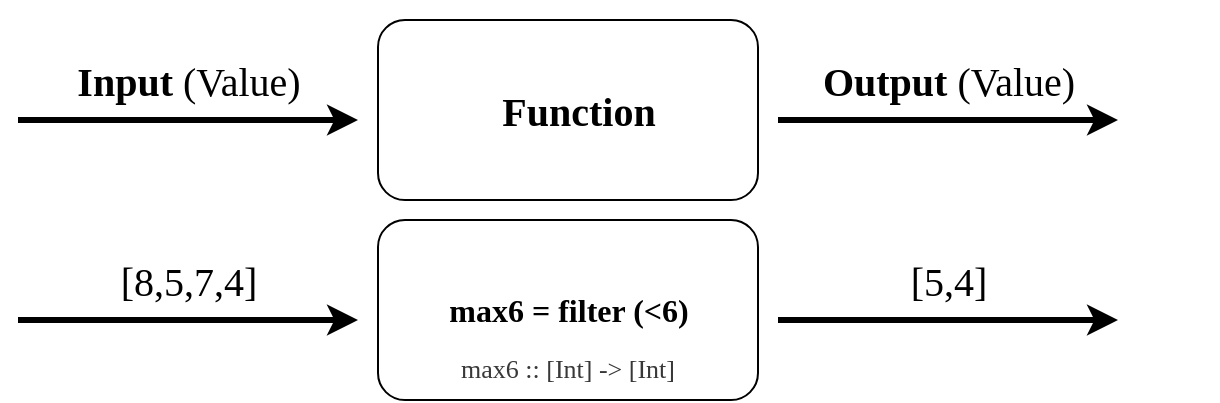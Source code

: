 <mxfile version="20.8.4" type="device" pages="15"><diagram id="cH-mEs_55Ft6Kdfrr8o2" name="Page-1"><mxGraphModel dx="1018" dy="793" grid="1" gridSize="10" guides="1" tooltips="1" connect="1" arrows="1" fold="1" page="1" pageScale="1" pageWidth="850" pageHeight="1100" math="0" shadow="0"><root><mxCell id="0"/><mxCell id="1" parent="0"/><mxCell id="5FbrPQyxVcMQvX78j9hm-1" value="" style="rounded=1;whiteSpace=wrap;html=1;fontSize=24;spacing=2;" parent="1" vertex="1"><mxGeometry x="330" y="310" width="190" height="90" as="geometry"/></mxCell><mxCell id="5FbrPQyxVcMQvX78j9hm-2" value="&lt;div style=&quot;font-size: 20px;&quot;&gt;&lt;font style=&quot;font-size: 20px;&quot; data-font-src=&quot;https://fonts.googleapis.com/css?family=Montserrat&quot;&gt;&lt;b style=&quot;font-size: 20px;&quot;&gt;Input &lt;/b&gt;&lt;span style=&quot;font-size: 20px;&quot;&gt;(Value)&lt;/span&gt;&lt;/font&gt;&lt;/div&gt;" style="text;html=1;align=center;verticalAlign=middle;resizable=0;points=[];autosize=1;strokeColor=none;fillColor=none;fontSize=20;fontFamily=Roboto Mono;fontSource=https%3A%2F%2Ffonts.googleapis.com%2Fcss%3Ffamily%3DRoboto%2BMono;" parent="1" vertex="1"><mxGeometry x="145" y="320" width="180" height="40" as="geometry"/></mxCell><mxCell id="5FbrPQyxVcMQvX78j9hm-3" value="" style="endArrow=classic;html=1;rounded=0;fontFamily=Verdana;fontSize=18;strokeWidth=3;" parent="1" edge="1"><mxGeometry width="50" height="50" relative="1" as="geometry"><mxPoint x="150" y="360" as="sourcePoint"/><mxPoint x="320" y="360" as="targetPoint"/></mxGeometry></mxCell><mxCell id="5FbrPQyxVcMQvX78j9hm-4" value="&lt;blockquote&gt;&lt;div style=&quot;font-size: 20px;&quot;&gt;&lt;font style=&quot;font-size: 20px;&quot; data-font-src=&quot;https://fonts.googleapis.com/css?family=Montserrat&quot;&gt;&lt;b style=&quot;font-size: 20px;&quot;&gt;Output &lt;/b&gt;&lt;span style=&quot;font-size: 20px;&quot;&gt;(Value)&lt;/span&gt;&lt;/font&gt;&lt;/div&gt;&lt;/blockquote&gt;" style="text;html=1;align=center;verticalAlign=middle;resizable=0;points=[];autosize=1;strokeColor=none;fillColor=none;fontSize=20;fontFamily=Roboto Mono;fontSource=https%3A%2F%2Ffonts.googleapis.com%2Fcss%3Ffamily%3DRoboto%2BMono;" parent="1" vertex="1"><mxGeometry x="480" y="300" width="270" height="80" as="geometry"/></mxCell><mxCell id="5FbrPQyxVcMQvX78j9hm-5" value="" style="endArrow=classic;html=1;rounded=0;fontFamily=Verdana;fontSize=18;strokeWidth=3;" parent="1" edge="1"><mxGeometry width="50" height="50" relative="1" as="geometry"><mxPoint x="530" y="360" as="sourcePoint"/><mxPoint x="700" y="360" as="targetPoint"/></mxGeometry></mxCell><mxCell id="5FbrPQyxVcMQvX78j9hm-6" value="Function" style="text;html=1;align=center;verticalAlign=middle;resizable=0;points=[];autosize=1;strokeColor=none;fillColor=none;fontSize=20;fontFamily=Roboto Mono;fontStyle=1" parent="1" vertex="1"><mxGeometry x="370" y="335" width="120" height="40" as="geometry"/></mxCell><mxCell id="imyDv_9XxLPb3dyTcuZk-1" value="" style="rounded=1;whiteSpace=wrap;html=1;fontSize=24;spacing=2;" vertex="1" parent="1"><mxGeometry x="330" y="410" width="190" height="90" as="geometry"/></mxCell><mxCell id="imyDv_9XxLPb3dyTcuZk-2" value="[8,5,7,4]" style="text;html=1;align=center;verticalAlign=middle;resizable=0;points=[];autosize=1;strokeColor=none;fillColor=none;fontSize=20;fontFamily=Roboto Mono;fontSource=https%3A%2F%2Ffonts.googleapis.com%2Fcss%3Ffamily%3DRoboto%2BMono;" vertex="1" parent="1"><mxGeometry x="170" y="420" width="130" height="40" as="geometry"/></mxCell><mxCell id="imyDv_9XxLPb3dyTcuZk-3" value="" style="endArrow=classic;html=1;rounded=0;fontFamily=Verdana;fontSize=18;strokeWidth=3;" edge="1" parent="1"><mxGeometry width="50" height="50" relative="1" as="geometry"><mxPoint x="150" y="460" as="sourcePoint"/><mxPoint x="320" y="460" as="targetPoint"/></mxGeometry></mxCell><mxCell id="imyDv_9XxLPb3dyTcuZk-4" value="[5,4]" style="text;html=1;align=center;verticalAlign=middle;resizable=0;points=[];autosize=1;strokeColor=none;fillColor=none;fontSize=20;fontFamily=Roboto Mono;fontSource=https%3A%2F%2Ffonts.googleapis.com%2Fcss%3Ffamily%3DRoboto%2BMono;" vertex="1" parent="1"><mxGeometry x="575" y="420" width="80" height="40" as="geometry"/></mxCell><mxCell id="imyDv_9XxLPb3dyTcuZk-5" value="" style="endArrow=classic;html=1;rounded=0;fontFamily=Verdana;fontSize=18;strokeWidth=3;" edge="1" parent="1"><mxGeometry width="50" height="50" relative="1" as="geometry"><mxPoint x="530" y="460" as="sourcePoint"/><mxPoint x="700" y="460" as="targetPoint"/></mxGeometry></mxCell><mxCell id="imyDv_9XxLPb3dyTcuZk-6" value="max6 = filter (&amp;lt;6)" style="text;html=1;align=center;verticalAlign=middle;resizable=0;points=[];autosize=1;strokeColor=none;fillColor=none;fontSize=16;fontFamily=Roboto Mono;fontStyle=1" vertex="1" parent="1"><mxGeometry x="325" y="440" width="200" height="30" as="geometry"/></mxCell><mxCell id="imyDv_9XxLPb3dyTcuZk-7" value="&lt;div align=&quot;center&quot;&gt;max6 :: [Int] -&amp;gt; [Int]&lt;/div&gt;" style="text;whiteSpace=wrap;html=1;fontSize=13;fontFamily=Roboto Mono;fontColor=#383838;align=center;" vertex="1" parent="1"><mxGeometry x="330" y="470" width="190" height="30" as="geometry"/></mxCell></root></mxGraphModel></diagram><diagram id="EwW5gkpVjW3-Q5yvTDg9" name="Page-2"><mxGraphModel dx="1018" dy="793" grid="1" gridSize="10" guides="1" tooltips="1" connect="1" arrows="1" fold="1" page="1" pageScale="1" pageWidth="850" pageHeight="1100" math="0" shadow="0"><root><mxCell id="0"/><mxCell id="1" parent="0"/><mxCell id="vvXGGQb8lAFCE_cCyoH--1" value="" style="rounded=1;whiteSpace=wrap;html=1;fontSize=24;spacing=2;" parent="1" vertex="1"><mxGeometry x="308" y="390" width="190" height="90" as="geometry"/></mxCell><mxCell id="vvXGGQb8lAFCE_cCyoH--2" value="4" style="text;html=1;align=center;verticalAlign=middle;resizable=0;points=[];autosize=1;strokeColor=none;fillColor=none;fontSize=20;fontFamily=Roboto Mono;fontSource=https%3A%2F%2Ffonts.googleapis.com%2Fcss%3Ffamily%3DRoboto%2BMono;" parent="1" vertex="1"><mxGeometry x="193" y="400" width="40" height="40" as="geometry"/></mxCell><mxCell id="vvXGGQb8lAFCE_cCyoH--3" value="" style="endArrow=classic;html=1;rounded=0;fontFamily=Verdana;fontSize=18;strokeWidth=3;" parent="1" edge="1"><mxGeometry width="50" height="50" relative="1" as="geometry"><mxPoint x="128" y="440" as="sourcePoint"/><mxPoint x="298" y="440" as="targetPoint"/></mxGeometry></mxCell><mxCell id="vvXGGQb8lAFCE_cCyoH--4" value="12" style="text;html=1;align=center;verticalAlign=middle;resizable=0;points=[];autosize=1;strokeColor=none;fillColor=none;fontSize=20;fontFamily=Roboto Mono;fontSource=https%3A%2F%2Ffonts.googleapis.com%2Fcss%3Ffamily%3DRoboto%2BMono;" parent="1" vertex="1"><mxGeometry x="568" y="400" width="50" height="40" as="geometry"/></mxCell><mxCell id="vvXGGQb8lAFCE_cCyoH--5" value="" style="endArrow=classic;html=1;rounded=0;fontFamily=Verdana;fontSize=18;strokeWidth=3;" parent="1" edge="1"><mxGeometry width="50" height="50" relative="1" as="geometry"><mxPoint x="508" y="440" as="sourcePoint"/><mxPoint x="678" y="440" as="targetPoint"/></mxGeometry></mxCell><mxCell id="vvXGGQb8lAFCE_cCyoH--6" value="lame x = x*3" style="text;html=1;align=center;verticalAlign=middle;resizable=0;points=[];autosize=1;strokeColor=none;fillColor=none;fontSize=20;fontFamily=Roboto Mono;fontStyle=1" parent="1" vertex="1"><mxGeometry x="323" y="415" width="170" height="40" as="geometry"/></mxCell><mxCell id="vm29NVuaddhtmnVcAwuR-1" value="lame :: Num a =&amp;gt; a -&amp;gt; a" style="text;html=1;align=center;verticalAlign=middle;resizable=0;points=[];autosize=1;strokeColor=none;fillColor=none;fontSize=13;fontFamily=Roboto Mono;fontColor=#383838;" parent="1" vertex="1"><mxGeometry x="303" y="450" width="200" height="30" as="geometry"/></mxCell></root></mxGraphModel></diagram><diagram id="oC4TdQKKBdv3oc_0awDO" name="Page-3"><mxGraphModel dx="1018" dy="793" grid="1" gridSize="10" guides="1" tooltips="1" connect="1" arrows="1" fold="1" page="1" pageScale="1" pageWidth="850" pageHeight="1100" math="0" shadow="0"><root><mxCell id="0"/><mxCell id="1" parent="0"/><mxCell id="DF1taVFW04DRMt5dUdCH-1" value="" style="rounded=1;whiteSpace=wrap;html=1;fontSize=24;spacing=2;" parent="1" vertex="1"><mxGeometry x="300" y="410" width="190" height="90" as="geometry"/></mxCell><mxCell id="DF1taVFW04DRMt5dUdCH-2" value="[8,5,7,4]" style="text;html=1;align=center;verticalAlign=middle;resizable=0;points=[];autosize=1;strokeColor=none;fillColor=none;fontSize=20;fontFamily=Roboto Mono;fontSource=https%3A%2F%2Ffonts.googleapis.com%2Fcss%3Ffamily%3DRoboto%2BMono;" parent="1" vertex="1"><mxGeometry x="140" y="420" width="130" height="40" as="geometry"/></mxCell><mxCell id="DF1taVFW04DRMt5dUdCH-3" value="" style="endArrow=classic;html=1;rounded=0;fontFamily=Verdana;fontSize=18;strokeWidth=3;" parent="1" edge="1"><mxGeometry width="50" height="50" relative="1" as="geometry"><mxPoint x="120" y="460" as="sourcePoint"/><mxPoint x="290" y="460" as="targetPoint"/></mxGeometry></mxCell><mxCell id="DF1taVFW04DRMt5dUdCH-4" value="[5,4]" style="text;html=1;align=center;verticalAlign=middle;resizable=0;points=[];autosize=1;strokeColor=none;fillColor=none;fontSize=20;fontFamily=Roboto Mono;fontSource=https%3A%2F%2Ffonts.googleapis.com%2Fcss%3Ffamily%3DRoboto%2BMono;" parent="1" vertex="1"><mxGeometry x="545" y="420" width="80" height="40" as="geometry"/></mxCell><mxCell id="DF1taVFW04DRMt5dUdCH-5" value="" style="endArrow=classic;html=1;rounded=0;fontFamily=Verdana;fontSize=18;strokeWidth=3;" parent="1" edge="1"><mxGeometry width="50" height="50" relative="1" as="geometry"><mxPoint x="500" y="460" as="sourcePoint"/><mxPoint x="670" y="460" as="targetPoint"/></mxGeometry></mxCell><mxCell id="DF1taVFW04DRMt5dUdCH-6" value="max6 = filter (&amp;lt;6)" style="text;html=1;align=center;verticalAlign=middle;resizable=0;points=[];autosize=1;strokeColor=none;fillColor=none;fontSize=16;fontFamily=Roboto Mono;fontStyle=1" parent="1" vertex="1"><mxGeometry x="295" y="440" width="200" height="30" as="geometry"/></mxCell><mxCell id="pLU5lsc_WgY9S2lHc9QG-1" value="&lt;div align=&quot;center&quot;&gt;max6 :: [Int] -&amp;gt; [Int]&lt;/div&gt;" style="text;whiteSpace=wrap;html=1;fontSize=13;fontFamily=Roboto Mono;fontColor=#383838;align=center;" parent="1" vertex="1"><mxGeometry x="300" y="470" width="190" height="30" as="geometry"/></mxCell></root></mxGraphModel></diagram><diagram id="iID2RivYPplVZNzi5EFF" name="Page-4"><mxGraphModel dx="1018" dy="793" grid="1" gridSize="10" guides="1" tooltips="1" connect="1" arrows="1" fold="1" page="1" pageScale="1" pageWidth="850" pageHeight="1100" math="0" shadow="0"><root><mxCell id="0"/><mxCell id="1" parent="0"/><mxCell id="uLgjNXQby-ZUdl7WxgMa-1" value="" style="rounded=1;whiteSpace=wrap;html=1;fontSize=24;spacing=2;" parent="1" vertex="1"><mxGeometry x="310" y="440" width="190" height="90" as="geometry"/></mxCell><mxCell id="uLgjNXQby-ZUdl7WxgMa-2" value="(&amp;lt;6)" style="text;html=1;align=center;verticalAlign=middle;resizable=0;points=[];autosize=1;strokeColor=none;fillColor=none;fontSize=20;fontFamily=Roboto Mono;fontSource=https%3A%2F%2Ffonts.googleapis.com%2Fcss%3Ffamily%3DRoboto%2BMono;" parent="1" vertex="1"><mxGeometry x="180" y="450" width="70" height="40" as="geometry"/></mxCell><mxCell id="uLgjNXQby-ZUdl7WxgMa-3" value="" style="endArrow=classic;html=1;rounded=0;fontFamily=Verdana;fontSize=18;strokeWidth=3;" parent="1" edge="1"><mxGeometry width="50" height="50" relative="1" as="geometry"><mxPoint x="130" y="490" as="sourcePoint"/><mxPoint x="300" y="490" as="targetPoint"/></mxGeometry></mxCell><mxCell id="uLgjNXQby-ZUdl7WxgMa-4" value="filter (&amp;lt;6)" style="text;html=1;align=center;verticalAlign=middle;resizable=0;points=[];autosize=1;strokeColor=none;fillColor=none;fontSize=20;fontFamily=Roboto Mono;fontSource=https%3A%2F%2Ffonts.googleapis.com%2Fcss%3Ffamily%3DRoboto%2BMono;" parent="1" vertex="1"><mxGeometry x="520" y="450" width="160" height="40" as="geometry"/></mxCell><mxCell id="uLgjNXQby-ZUdl7WxgMa-5" value="" style="endArrow=classic;html=1;rounded=0;fontFamily=Verdana;fontSize=18;strokeWidth=3;" parent="1" edge="1"><mxGeometry width="50" height="50" relative="1" as="geometry"><mxPoint x="520" y="490" as="sourcePoint"/><mxPoint x="690" y="490" as="targetPoint"/></mxGeometry></mxCell><mxCell id="uLgjNXQby-ZUdl7WxgMa-6" value="filter " style="text;html=1;align=center;verticalAlign=middle;resizable=0;points=[];autosize=1;strokeColor=none;fillColor=none;fontSize=17;fontFamily=Roboto Mono;fontStyle=1" parent="1" vertex="1"><mxGeometry x="365" y="470" width="80" height="30" as="geometry"/></mxCell><mxCell id="CHcDFdvrQPWV_ZOuUG2g-1" value="" style="rounded=1;whiteSpace=wrap;html=1;fontSize=24;spacing=2;" parent="1" vertex="1"><mxGeometry x="315" y="580" width="190" height="90" as="geometry"/></mxCell><mxCell id="CHcDFdvrQPWV_ZOuUG2g-2" value="[5,4]" style="text;html=1;align=center;verticalAlign=middle;resizable=0;points=[];autosize=1;strokeColor=none;fillColor=none;fontSize=20;fontFamily=Roboto Mono;fontSource=https%3A%2F%2Ffonts.googleapis.com%2Fcss%3Ffamily%3DRoboto%2BMono;" parent="1" vertex="1"><mxGeometry x="565" y="588.82" width="80" height="40" as="geometry"/></mxCell><mxCell id="CHcDFdvrQPWV_ZOuUG2g-3" value="" style="endArrow=classic;html=1;rounded=0;fontFamily=Verdana;fontSize=18;strokeWidth=3;" parent="1" edge="1"><mxGeometry width="50" height="50" relative="1" as="geometry"><mxPoint x="520" y="628.82" as="sourcePoint"/><mxPoint x="690" y="628.82" as="targetPoint"/></mxGeometry></mxCell><mxCell id="CHcDFdvrQPWV_ZOuUG2g-4" value="filter (&amp;lt;6)" style="text;html=1;align=center;verticalAlign=middle;resizable=0;points=[];autosize=1;strokeColor=none;fillColor=none;fontSize=17;fontFamily=Roboto Mono;fontStyle=1" parent="1" vertex="1"><mxGeometry x="340" y="610" width="140" height="30" as="geometry"/></mxCell><mxCell id="CHcDFdvrQPWV_ZOuUG2g-5" value="[8,5,7,4]" style="text;html=1;align=center;verticalAlign=middle;resizable=0;points=[];autosize=1;strokeColor=none;fillColor=none;fontSize=20;fontFamily=Roboto Mono;fontSource=https%3A%2F%2Ffonts.googleapis.com%2Fcss%3Ffamily%3DRoboto%2BMono;" parent="1" vertex="1"><mxGeometry x="150" y="588.82" width="130" height="40" as="geometry"/></mxCell><mxCell id="CHcDFdvrQPWV_ZOuUG2g-6" value="" style="endArrow=classic;html=1;rounded=0;fontFamily=Verdana;fontSize=18;strokeWidth=3;" parent="1" edge="1"><mxGeometry width="50" height="50" relative="1" as="geometry"><mxPoint x="130.0" y="628.82" as="sourcePoint"/><mxPoint x="300.0" y="628.82" as="targetPoint"/></mxGeometry></mxCell></root></mxGraphModel></diagram><diagram id="ndLxtJ_IL5MKBHB8_mWa" name="Page-5"><mxGraphModel dx="1018" dy="793" grid="1" gridSize="10" guides="1" tooltips="1" connect="1" arrows="1" fold="1" page="1" pageScale="1" pageWidth="850" pageHeight="1100" math="0" shadow="0"><root><mxCell id="0"/><mxCell id="1" parent="0"/><mxCell id="ykF11K9tEuSDSJhm7bHd-1" value="" style="rounded=1;whiteSpace=wrap;html=1;fontSize=24;spacing=2;" parent="1" vertex="1"><mxGeometry x="275" y="540" width="190" height="90" as="geometry"/></mxCell><mxCell id="ykF11K9tEuSDSJhm7bHd-2" value="String" style="text;html=1;align=center;verticalAlign=middle;resizable=0;points=[];autosize=1;strokeColor=none;fillColor=none;fontSize=20;fontFamily=Roboto Mono;fontSource=https%3A%2F%2Ffonts.googleapis.com%2Fcss%3Ffamily%3DRoboto%2BMono;" parent="1" vertex="1"><mxGeometry x="510" y="550" width="100" height="40" as="geometry"/></mxCell><mxCell id="ykF11K9tEuSDSJhm7bHd-3" value="" style="endArrow=classic;html=1;rounded=0;fontFamily=Verdana;fontSize=18;strokeWidth=3;" parent="1" edge="1"><mxGeometry width="50" height="50" relative="1" as="geometry"><mxPoint x="475" y="590" as="sourcePoint"/><mxPoint x="645" y="590" as="targetPoint"/></mxGeometry></mxCell><mxCell id="ykF11K9tEuSDSJhm7bHd-4" value="getLine" style="text;html=1;align=center;verticalAlign=middle;resizable=0;points=[];autosize=1;strokeColor=none;fillColor=none;fontSize=17;fontFamily=Roboto Mono;fontStyle=1" parent="1" vertex="1"><mxGeometry x="325" y="570" width="90" height="30" as="geometry"/></mxCell><mxCell id="ykF11K9tEuSDSJhm7bHd-6" value="getLine :: &lt;i&gt;IO String&lt;/i&gt;" style="text;html=1;align=center;verticalAlign=middle;resizable=0;points=[];autosize=1;strokeColor=none;fillColor=none;fontSize=17;fontFamily=Roboto Mono;" parent="1" vertex="1"><mxGeometry x="225" y="305" width="230" height="30" as="geometry"/></mxCell><mxCell id="ykF11K9tEuSDSJhm7bHd-7" value="" style="endArrow=classic;html=1;rounded=0;fontFamily=Verdana;fontSize=18;strokeWidth=3;" parent="1" edge="1"><mxGeometry width="50" height="50" relative="1" as="geometry"><mxPoint x="350" y="530" as="sourcePoint"/><mxPoint x="350" y="460" as="targetPoint"/></mxGeometry></mxCell><mxCell id="ykF11K9tEuSDSJhm7bHd-8" value="" style="endArrow=classic;html=1;rounded=0;fontFamily=Verdana;fontSize=18;strokeWidth=3;" parent="1" edge="1"><mxGeometry width="50" height="50" relative="1" as="geometry"><mxPoint x="380" y="460" as="sourcePoint"/><mxPoint x="380" y="530" as="targetPoint"/></mxGeometry></mxCell><mxCell id="ykF11K9tEuSDSJhm7bHd-9" value="IO String" style="text;html=1;align=center;verticalAlign=middle;resizable=0;points=[];autosize=1;strokeColor=none;fillColor=none;fontSize=17;fontFamily=Roboto Mono;" parent="1" vertex="1"><mxGeometry x="310" y="420" width="120" height="30" as="geometry"/></mxCell></root></mxGraphModel></diagram><diagram id="YgiBXURiG3TV2wRDulsu" name="Page-8"><mxGraphModel dx="1018" dy="793" grid="1" gridSize="10" guides="1" tooltips="1" connect="1" arrows="1" fold="1" page="1" pageScale="1" pageWidth="850" pageHeight="1100" math="0" shadow="0"><root><mxCell id="0"/><mxCell id="1" parent="0"/><mxCell id="Cfx73H8p3Uq2lDCrjAHB-1" value="" style="rounded=1;whiteSpace=wrap;html=1;fontSize=24;spacing=2;" parent="1" vertex="1"><mxGeometry x="340" y="820" width="190" height="90" as="geometry"/></mxCell><mxCell id="Cfx73H8p3Uq2lDCrjAHB-2" value="String" style="text;html=1;align=center;verticalAlign=middle;resizable=0;points=[];autosize=1;strokeColor=none;fillColor=none;fontSize=20;fontFamily=Roboto Mono;fontSource=https%3A%2F%2Ffonts.googleapis.com%2Fcss%3Ffamily%3DRoboto%2BMono;" parent="1" vertex="1"><mxGeometry x="575" y="830" width="100" height="40" as="geometry"/></mxCell><mxCell id="Cfx73H8p3Uq2lDCrjAHB-3" value="" style="endArrow=classic;html=1;rounded=0;fontFamily=Verdana;fontSize=18;strokeWidth=3;" parent="1" edge="1"><mxGeometry width="50" height="50" relative="1" as="geometry"><mxPoint x="540" y="870" as="sourcePoint"/><mxPoint x="710" y="870" as="targetPoint"/></mxGeometry></mxCell><mxCell id="Cfx73H8p3Uq2lDCrjAHB-4" value="getLine :: IO String" style="text;html=1;align=center;verticalAlign=middle;resizable=0;points=[];autosize=1;strokeColor=none;fillColor=none;fontSize=14;fontFamily=Roboto Mono;fontStyle=1" parent="1" vertex="1"><mxGeometry x="340" y="850" width="190" height="30" as="geometry"/></mxCell><mxCell id="Cfx73H8p3Uq2lDCrjAHB-5" value="" style="endArrow=classic;html=1;rounded=0;fontFamily=Verdana;fontSize=18;strokeWidth=3;" parent="1" edge="1"><mxGeometry width="50" height="50" relative="1" as="geometry"><mxPoint x="415" y="810" as="sourcePoint"/><mxPoint x="415" y="740" as="targetPoint"/></mxGeometry></mxCell><mxCell id="Cfx73H8p3Uq2lDCrjAHB-6" value="" style="endArrow=classic;html=1;rounded=0;fontFamily=Verdana;fontSize=18;strokeWidth=3;" parent="1" edge="1"><mxGeometry width="50" height="50" relative="1" as="geometry"><mxPoint x="445" y="740" as="sourcePoint"/><mxPoint x="445" y="810" as="targetPoint"/></mxGeometry></mxCell><mxCell id="Cfx73H8p3Uq2lDCrjAHB-7" value="IO" style="text;html=1;align=center;verticalAlign=middle;resizable=0;points=[];autosize=1;strokeColor=none;fillColor=none;fontSize=17;fontFamily=Roboto Mono;" parent="1" vertex="1"><mxGeometry x="405" y="700" width="40" height="30" as="geometry"/></mxCell></root></mxGraphModel></diagram><diagram id="9OQX0Y2867KVvLXQtcsZ" name="Page-6"><mxGraphModel dx="1018" dy="793" grid="1" gridSize="10" guides="1" tooltips="1" connect="1" arrows="1" fold="1" page="1" pageScale="1" pageWidth="850" pageHeight="1100" math="0" shadow="0"><root><mxCell id="0"/><mxCell id="1" parent="0"/><mxCell id="NNMD8-DEf52yJ9ZvqHGq-1" value="&lt;font data-font-src=&quot;https://fonts.googleapis.com/css?family=Roboto+Mono&quot; face=&quot;Roboto Mono&quot;&gt;putStrLn&lt;/font&gt;" style="rounded=1;whiteSpace=wrap;html=1;fontSize=24;spacing=2;" parent="1" vertex="1"><mxGeometry x="320" y="480" width="190" height="90" as="geometry"/></mxCell><mxCell id="NNMD8-DEf52yJ9ZvqHGq-2" value="&lt;div&gt;Result:&lt;/div&gt;&lt;div&gt;&lt;b&gt;()&lt;/b&gt;&lt;br&gt;&lt;/div&gt;" style="text;html=1;align=center;verticalAlign=middle;resizable=0;points=[];autosize=1;strokeColor=none;fillColor=none;fontSize=20;fontFamily=Roboto Mono;fontSource=https%3A%2F%2Ffonts.googleapis.com%2Fcss%3Ffamily%3DRoboto%2BMono;" parent="1" vertex="1"><mxGeometry x="550" y="465" width="110" height="60" as="geometry"/></mxCell><mxCell id="NNMD8-DEf52yJ9ZvqHGq-3" value="" style="endArrow=classic;html=1;rounded=0;fontFamily=Verdana;fontSize=18;strokeWidth=3;" parent="1" edge="1"><mxGeometry width="50" height="50" relative="1" as="geometry"><mxPoint x="520" y="530" as="sourcePoint"/><mxPoint x="690" y="530" as="targetPoint"/></mxGeometry></mxCell><mxCell id="NNMD8-DEf52yJ9ZvqHGq-5" value="&lt;div align=&quot;center&quot;&gt;&lt;font data-font-src=&quot;https://fonts.googleapis.com/css?family=Roboto+Mono&quot; face=&quot;Roboto Mono&quot;&gt;putStrLn :: String -&amp;gt; &lt;span style=&quot;font-size: 10px;&quot;&gt;IO ()&lt;/span&gt;&lt;/font&gt;&lt;/div&gt;" style="text;html=1;align=center;verticalAlign=middle;resizable=0;points=[];autosize=1;strokeColor=none;fillColor=none;fontSize=10;fontFamily=Roboto Mono;fontColor=#383838;" parent="1" vertex="1"><mxGeometry x="325" y="540" width="190" height="30" as="geometry"/></mxCell><mxCell id="NNMD8-DEf52yJ9ZvqHGq-6" value="" style="endArrow=classic;html=1;rounded=0;fontFamily=Verdana;fontSize=18;strokeWidth=3;" parent="1" edge="1"><mxGeometry width="50" height="50" relative="1" as="geometry"><mxPoint x="395" y="470" as="sourcePoint"/><mxPoint x="395" y="400" as="targetPoint"/></mxGeometry></mxCell><mxCell id="NNMD8-DEf52yJ9ZvqHGq-7" value="" style="endArrow=classic;html=1;rounded=0;fontFamily=Verdana;fontSize=18;strokeWidth=3;" parent="1" edge="1"><mxGeometry width="50" height="50" relative="1" as="geometry"><mxPoint x="425" y="400" as="sourcePoint"/><mxPoint x="425" y="470" as="targetPoint"/></mxGeometry></mxCell><mxCell id="NNMD8-DEf52yJ9ZvqHGq-8" value="&lt;div&gt;IO action:&lt;/div&gt;&lt;div&gt;&lt;b&gt;Print String in standard output&lt;/b&gt;&lt;br&gt;&lt;/div&gt;" style="text;html=1;align=center;verticalAlign=middle;resizable=0;points=[];autosize=1;strokeColor=none;fillColor=none;fontSize=17;fontFamily=Roboto Mono;" parent="1" vertex="1"><mxGeometry x="245" y="340" width="340" height="50" as="geometry"/></mxCell><mxCell id="NNMD8-DEf52yJ9ZvqHGq-9" value="&lt;div&gt;Argument:&lt;/div&gt;&lt;div&gt;&lt;b&gt;String&lt;/b&gt;&lt;/div&gt;" style="text;html=1;align=center;verticalAlign=middle;resizable=0;points=[];autosize=1;strokeColor=none;fillColor=none;fontSize=20;fontFamily=Roboto Mono;fontSource=https%3A%2F%2Ffonts.googleapis.com%2Fcss%3Ffamily%3DRoboto%2BMono;" parent="1" vertex="1"><mxGeometry x="160" y="465" width="130" height="60" as="geometry"/></mxCell><mxCell id="NNMD8-DEf52yJ9ZvqHGq-10" value="" style="endArrow=classic;html=1;rounded=0;fontFamily=Verdana;fontSize=18;strokeWidth=3;" parent="1" edge="1"><mxGeometry width="50" height="50" relative="1" as="geometry"><mxPoint x="140" y="530" as="sourcePoint"/><mxPoint x="310" y="530" as="targetPoint"/></mxGeometry></mxCell><mxCell id="bzjdkJ8rGS6vDWRvXrV5-1" value="&lt;font data-font-src=&quot;https://fonts.googleapis.com/css?family=Roboto+Mono&quot; face=&quot;Roboto Mono&quot;&gt;putStrLn&lt;/font&gt;" style="rounded=1;whiteSpace=wrap;html=1;fontSize=24;spacing=2;" parent="1" vertex="1"><mxGeometry x="320" y="660" width="190" height="90" as="geometry"/></mxCell><mxCell id="bzjdkJ8rGS6vDWRvXrV5-2" value="&lt;div&gt;Result:&lt;/div&gt;&lt;div&gt;&lt;b&gt;IO ()&lt;/b&gt;&lt;br&gt;&lt;/div&gt;" style="text;html=1;align=center;verticalAlign=middle;resizable=0;points=[];autosize=1;strokeColor=none;fillColor=none;fontSize=20;fontFamily=Roboto Mono;fontSource=https%3A%2F%2Ffonts.googleapis.com%2Fcss%3Ffamily%3DRoboto%2BMono;" parent="1" vertex="1"><mxGeometry x="550" y="645" width="110" height="60" as="geometry"/></mxCell><mxCell id="bzjdkJ8rGS6vDWRvXrV5-3" value="" style="endArrow=classic;html=1;rounded=0;fontFamily=Verdana;fontSize=18;strokeWidth=3;" parent="1" edge="1"><mxGeometry width="50" height="50" relative="1" as="geometry"><mxPoint x="520" y="710" as="sourcePoint"/><mxPoint x="690" y="710" as="targetPoint"/></mxGeometry></mxCell><mxCell id="bzjdkJ8rGS6vDWRvXrV5-4" value="&lt;div style=&quot;font-size: 11px;&quot; align=&quot;center&quot;&gt;&lt;font data-font-src=&quot;https://fonts.googleapis.com/css?family=Roboto+Mono&quot; style=&quot;font-size: 11px;&quot; face=&quot;Roboto Mono&quot;&gt;putStrLn :: String -&amp;gt; &lt;span style=&quot;font-size: 11px;&quot;&gt;IO ()&lt;/span&gt;&lt;/font&gt;&lt;/div&gt;" style="text;html=1;align=center;verticalAlign=middle;resizable=0;points=[];autosize=1;strokeColor=none;fillColor=none;fontSize=11;fontFamily=Roboto Mono;fontColor=#383838;labelBackgroundColor=none;labelBorderColor=none;" parent="1" vertex="1"><mxGeometry x="315" y="720" width="200" height="30" as="geometry"/></mxCell><mxCell id="bzjdkJ8rGS6vDWRvXrV5-8" value="&lt;div&gt;Argument:&lt;/div&gt;&lt;div&gt;&lt;b&gt;String&lt;/b&gt;&lt;/div&gt;" style="text;html=1;align=center;verticalAlign=middle;resizable=0;points=[];autosize=1;strokeColor=none;fillColor=none;fontSize=20;fontFamily=Roboto Mono;fontSource=https%3A%2F%2Ffonts.googleapis.com%2Fcss%3Ffamily%3DRoboto%2BMono;" parent="1" vertex="1"><mxGeometry x="160" y="645" width="130" height="60" as="geometry"/></mxCell><mxCell id="bzjdkJ8rGS6vDWRvXrV5-9" value="" style="endArrow=classic;html=1;rounded=0;fontFamily=Verdana;fontSize=18;strokeWidth=3;" parent="1" edge="1"><mxGeometry width="50" height="50" relative="1" as="geometry"><mxPoint x="140" y="710" as="sourcePoint"/><mxPoint x="310" y="710" as="targetPoint"/></mxGeometry></mxCell><mxCell id="bzjdkJ8rGS6vDWRvXrV5-10" value="&lt;font style=&quot;font-size: 21px;&quot; data-font-src=&quot;https://fonts.googleapis.com/css?family=Roboto+Mono&quot; face=&quot;Roboto Mono&quot;&gt;&lt;font style=&quot;font-size: 21px;&quot;&gt;putStrLn &quot;Hi!&quot;&lt;/font&gt;&lt;br&gt;&lt;/font&gt;" style="rounded=1;whiteSpace=wrap;html=1;fontSize=24;spacing=2;" parent="1" vertex="1"><mxGeometry x="320" y="920" width="190" height="90" as="geometry"/></mxCell><mxCell id="bzjdkJ8rGS6vDWRvXrV5-11" value="&lt;div&gt;Result:&lt;/div&gt;&lt;div&gt;&lt;b&gt;()&lt;/b&gt;&lt;br&gt;&lt;/div&gt;" style="text;html=1;align=center;verticalAlign=middle;resizable=0;points=[];autosize=1;strokeColor=none;fillColor=none;fontSize=20;fontFamily=Roboto Mono;fontSource=https%3A%2F%2Ffonts.googleapis.com%2Fcss%3Ffamily%3DRoboto%2BMono;" parent="1" vertex="1"><mxGeometry x="550" y="905" width="110" height="60" as="geometry"/></mxCell><mxCell id="bzjdkJ8rGS6vDWRvXrV5-12" value="" style="endArrow=classic;html=1;rounded=0;fontFamily=Verdana;fontSize=18;strokeWidth=3;" parent="1" edge="1"><mxGeometry width="50" height="50" relative="1" as="geometry"><mxPoint x="520" y="970" as="sourcePoint"/><mxPoint x="690" y="970" as="targetPoint"/></mxGeometry></mxCell><mxCell id="bzjdkJ8rGS6vDWRvXrV5-13" value="&lt;div style=&quot;font-size: 12px;&quot; align=&quot;center&quot;&gt;&lt;font data-font-src=&quot;https://fonts.googleapis.com/css?family=Roboto+Mono&quot; style=&quot;font-size: 12px;&quot; face=&quot;Roboto Mono&quot;&gt;putStrLn &quot;Hi!&quot; :: &lt;span style=&quot;font-size: 12px;&quot;&gt;IO ()&lt;/span&gt;&lt;/font&gt;&lt;/div&gt;" style="text;html=1;align=center;verticalAlign=middle;resizable=0;points=[];autosize=1;strokeColor=none;fillColor=none;fontSize=12;fontFamily=Roboto Mono;fontColor=#383838;" parent="1" vertex="1"><mxGeometry x="325" y="980" width="190" height="30" as="geometry"/></mxCell><mxCell id="bzjdkJ8rGS6vDWRvXrV5-14" value="" style="endArrow=classic;html=1;rounded=0;fontFamily=Verdana;fontSize=18;strokeWidth=3;" parent="1" edge="1"><mxGeometry width="50" height="50" relative="1" as="geometry"><mxPoint x="395" y="910" as="sourcePoint"/><mxPoint x="395" y="840" as="targetPoint"/></mxGeometry></mxCell><mxCell id="bzjdkJ8rGS6vDWRvXrV5-15" value="" style="endArrow=classic;html=1;rounded=0;fontFamily=Verdana;fontSize=18;strokeWidth=3;" parent="1" edge="1"><mxGeometry width="50" height="50" relative="1" as="geometry"><mxPoint x="425" y="840" as="sourcePoint"/><mxPoint x="425" y="910" as="targetPoint"/></mxGeometry></mxCell><mxCell id="bzjdkJ8rGS6vDWRvXrV5-16" value="&lt;div&gt;IO action:&lt;/div&gt;&lt;div&gt;&lt;b&gt;Print &quot;Hi!&quot; in standard output&lt;/b&gt;&lt;br&gt;&lt;/div&gt;" style="text;html=1;align=center;verticalAlign=middle;resizable=0;points=[];autosize=1;strokeColor=none;fillColor=none;fontSize=17;fontFamily=Roboto Mono;" parent="1" vertex="1"><mxGeometry x="250" y="780" width="330" height="50" as="geometry"/></mxCell></root></mxGraphModel></diagram><diagram id="Eg9iSiz8uVJOVGDSoqh1" name="Page-15"><mxGraphModel dx="339" dy="264" grid="1" gridSize="10" guides="1" tooltips="1" connect="1" arrows="1" fold="1" page="1" pageScale="1" pageWidth="850" pageHeight="1100" math="0" shadow="0"><root><mxCell id="0"/><mxCell id="1" parent="0"/><mxCell id="DAYugMmj6mEpy7IzERky-1" value="&lt;div style=&quot;font-size: 16px;&quot; align=&quot;center&quot;&gt;&lt;font data-font-src=&quot;https://fonts.googleapis.com/css?family=Roboto+Mono&quot; style=&quot;font-size: 16px;&quot; face=&quot;Roboto Mono&quot;&gt;putStrLn :: String -&amp;gt; IO ()&lt;/font&gt;&lt;/div&gt;" style="rounded=1;whiteSpace=wrap;html=1;fontSize=24;spacing=2;" vertex="1" parent="1"><mxGeometry x="360" y="365" width="270" height="90" as="geometry"/></mxCell><mxCell id="DAYugMmj6mEpy7IzERky-2" value="&lt;div&gt;Result:&lt;/div&gt;&lt;div&gt;&lt;b&gt;IO ()&lt;/b&gt;&lt;br&gt;&lt;/div&gt;" style="text;html=1;align=center;verticalAlign=middle;resizable=0;points=[];autosize=1;strokeColor=none;fillColor=none;fontSize=20;fontFamily=Roboto Mono;fontSource=https%3A%2F%2Ffonts.googleapis.com%2Fcss%3Ffamily%3DRoboto%2BMono;" vertex="1" parent="1"><mxGeometry x="670" y="350" width="110" height="60" as="geometry"/></mxCell><mxCell id="DAYugMmj6mEpy7IzERky-3" value="" style="endArrow=classic;html=1;rounded=0;fontFamily=Verdana;fontSize=18;strokeWidth=3;" edge="1" parent="1"><mxGeometry width="50" height="50" relative="1" as="geometry"><mxPoint x="640" y="415" as="sourcePoint"/><mxPoint x="810" y="415" as="targetPoint"/></mxGeometry></mxCell><mxCell id="DAYugMmj6mEpy7IzERky-5" value="&lt;div&gt;Argument:&lt;/div&gt;&lt;div&gt;&lt;b&gt;String&lt;/b&gt;&lt;/div&gt;" style="text;html=1;align=center;verticalAlign=middle;resizable=0;points=[];autosize=1;strokeColor=none;fillColor=none;fontSize=20;fontFamily=Roboto Mono;fontSource=https%3A%2F%2Ffonts.googleapis.com%2Fcss%3Ffamily%3DRoboto%2BMono;" vertex="1" parent="1"><mxGeometry x="200" y="350" width="130" height="60" as="geometry"/></mxCell><mxCell id="DAYugMmj6mEpy7IzERky-6" value="" style="endArrow=classic;html=1;rounded=0;fontFamily=Verdana;fontSize=18;strokeWidth=3;" edge="1" parent="1"><mxGeometry width="50" height="50" relative="1" as="geometry"><mxPoint x="180" y="415" as="sourcePoint"/><mxPoint x="350" y="415" as="targetPoint"/></mxGeometry></mxCell></root></mxGraphModel></diagram><diagram id="3xUrTVkSloSoNqh6izIA" name="Page-11"><mxGraphModel dx="509" dy="397" grid="1" gridSize="10" guides="1" tooltips="1" connect="1" arrows="1" fold="1" page="1" pageScale="1" pageWidth="850" pageHeight="1100" math="0" shadow="0"><root><mxCell id="0"/><mxCell id="1" parent="0"/><mxCell id="qbrSJe6KCPI7F1G3_FeR-1" value="&lt;div style=&quot;font-size: 13px;&quot; align=&quot;center&quot;&gt;&lt;font data-font-src=&quot;https://fonts.googleapis.com/css?family=Roboto+Mono&quot; style=&quot;font-size: 13px;&quot; face=&quot;Roboto Mono&quot;&gt;putStrLn &quot;Hi!&quot; :: IO ()&lt;/font&gt;&lt;/div&gt;" style="rounded=1;whiteSpace=wrap;html=1;fontSize=24;spacing=2;" vertex="1" parent="1"><mxGeometry x="275" y="360" width="190" height="90" as="geometry"/></mxCell><mxCell id="qbrSJe6KCPI7F1G3_FeR-2" value="&lt;div&gt;Result:&lt;/div&gt;&lt;div&gt;&lt;b&gt;()&lt;/b&gt;&lt;br&gt;&lt;/div&gt;" style="text;html=1;align=center;verticalAlign=middle;resizable=0;points=[];autosize=1;strokeColor=none;fillColor=none;fontSize=20;fontFamily=Roboto Mono;fontSource=https%3A%2F%2Ffonts.googleapis.com%2Fcss%3Ffamily%3DRoboto%2BMono;" vertex="1" parent="1"><mxGeometry x="505" y="345" width="110" height="60" as="geometry"/></mxCell><mxCell id="qbrSJe6KCPI7F1G3_FeR-3" value="" style="endArrow=classic;html=1;rounded=0;fontFamily=Verdana;fontSize=18;strokeWidth=3;" edge="1" parent="1"><mxGeometry width="50" height="50" relative="1" as="geometry"><mxPoint x="475" y="410" as="sourcePoint"/><mxPoint x="645" y="410" as="targetPoint"/></mxGeometry></mxCell><mxCell id="qbrSJe6KCPI7F1G3_FeR-5" value="" style="endArrow=classic;html=1;rounded=0;fontFamily=Verdana;fontSize=18;strokeWidth=3;" edge="1" parent="1"><mxGeometry width="50" height="50" relative="1" as="geometry"><mxPoint x="350" y="350" as="sourcePoint"/><mxPoint x="350" y="280" as="targetPoint"/></mxGeometry></mxCell><mxCell id="qbrSJe6KCPI7F1G3_FeR-6" value="" style="endArrow=classic;html=1;rounded=0;fontFamily=Verdana;fontSize=18;strokeWidth=3;" edge="1" parent="1"><mxGeometry width="50" height="50" relative="1" as="geometry"><mxPoint x="380" y="280" as="sourcePoint"/><mxPoint x="380" y="350" as="targetPoint"/></mxGeometry></mxCell><mxCell id="qbrSJe6KCPI7F1G3_FeR-7" value="&lt;div&gt;IO action:&lt;/div&gt;&lt;div&gt;&lt;b&gt;Print &quot;Hi!&quot; in standard output&lt;/b&gt;&lt;br&gt;&lt;/div&gt;" style="text;html=1;align=center;verticalAlign=middle;resizable=0;points=[];autosize=1;strokeColor=none;fillColor=none;fontSize=17;fontFamily=Roboto Mono;" vertex="1" parent="1"><mxGeometry x="205" y="220" width="330" height="50" as="geometry"/></mxCell></root></mxGraphModel></diagram><diagram id="7w-REE13JURVt6dWsTXv" name="Page-7"><mxGraphModel dx="1018" dy="793" grid="1" gridSize="10" guides="1" tooltips="1" connect="1" arrows="1" fold="1" page="1" pageScale="1" pageWidth="850" pageHeight="1100" math="0" shadow="0"><root><mxCell id="0"/><mxCell id="1" parent="0"/><mxCell id="Rn6pDzXpXMgNnRm3vSRm-1" value="" style="rounded=1;whiteSpace=wrap;html=1;fontSize=24;spacing=2;" parent="1" vertex="1"><mxGeometry x="330" y="645" width="190" height="90" as="geometry"/></mxCell><mxCell id="Rn6pDzXpXMgNnRm3vSRm-2" value="&lt;div&gt;&lt;font style=&quot;font-size: 17px;&quot;&gt;Result (value):&lt;/font&gt;&lt;/div&gt;&lt;div&gt;&lt;b&gt;&lt;font style=&quot;font-size: 17px;&quot;&gt;Text typed&lt;/font&gt;&lt;/b&gt;&lt;/div&gt;" style="text;html=1;align=center;verticalAlign=middle;resizable=0;points=[];autosize=1;strokeColor=none;fillColor=none;fontSize=17;fontFamily=Roboto Mono;fontSource=https%3A%2F%2Ffonts.googleapis.com%2Fcss%3Ffamily%3DRoboto%2BMono;" parent="1" vertex="1"><mxGeometry x="530" y="645" width="180" height="50" as="geometry"/></mxCell><mxCell id="Rn6pDzXpXMgNnRm3vSRm-3" value="" style="endArrow=classic;html=1;rounded=0;fontFamily=Verdana;fontSize=18;strokeWidth=3;" parent="1" edge="1"><mxGeometry width="50" height="50" relative="1" as="geometry"><mxPoint x="530" y="695" as="sourcePoint"/><mxPoint x="700" y="695" as="targetPoint"/></mxGeometry></mxCell><mxCell id="Rn6pDzXpXMgNnRm3vSRm-6" value="" style="endArrow=classic;html=1;rounded=0;fontFamily=Verdana;fontSize=18;strokeWidth=3;" parent="1" edge="1"><mxGeometry width="50" height="50" relative="1" as="geometry"><mxPoint x="405" y="635" as="sourcePoint"/><mxPoint x="405" y="565" as="targetPoint"/></mxGeometry></mxCell><mxCell id="Rn6pDzXpXMgNnRm3vSRm-7" value="" style="endArrow=classic;html=1;rounded=0;fontFamily=Verdana;fontSize=18;strokeWidth=3;" parent="1" edge="1"><mxGeometry width="50" height="50" relative="1" as="geometry"><mxPoint x="435" y="565" as="sourcePoint"/><mxPoint x="435" y="635" as="targetPoint"/></mxGeometry></mxCell><mxCell id="Rn6pDzXpXMgNnRm3vSRm-8" value="&lt;div&gt;IO action:&lt;/div&gt;&lt;div&gt;&lt;b&gt;Interact with keyboard&lt;/b&gt;&lt;/div&gt;" style="text;html=1;align=center;verticalAlign=middle;resizable=0;points=[];autosize=1;strokeColor=none;fillColor=none;fontSize=17;fontFamily=Roboto Mono;" parent="1" vertex="1"><mxGeometry x="300" y="515" width="250" height="50" as="geometry"/></mxCell></root></mxGraphModel></diagram><diagram id="f1H-V0FH-VsS-HH-ASNS" name="Page-9"><mxGraphModel dx="1018" dy="793" grid="1" gridSize="10" guides="1" tooltips="1" connect="1" arrows="1" fold="1" page="1" pageScale="1" pageWidth="850" pageHeight="1100" math="0" shadow="0"><root><mxCell id="0"/><mxCell id="1" parent="0"/><mxCell id="C42sILZ9_Q-y11rZt3Zg-1" value="" style="rounded=1;whiteSpace=wrap;html=1;fontSize=24;spacing=2;" parent="1" vertex="1"><mxGeometry x="320" y="620" width="190" height="90" as="geometry"/></mxCell><mxCell id="C42sILZ9_Q-y11rZt3Zg-2" value="&lt;div&gt;&lt;font style=&quot;font-size: 17px;&quot;&gt;Result (value):&lt;br&gt;&lt;/font&gt;&lt;/div&gt;&lt;div&gt;&lt;font style=&quot;font-size: 17px;&quot;&gt;&lt;b&gt;Nothing useful&lt;/b&gt;&lt;br&gt;&lt;/font&gt;&lt;/div&gt;" style="text;html=1;align=center;verticalAlign=middle;resizable=0;points=[];autosize=1;strokeColor=none;fillColor=none;fontSize=17;fontFamily=Roboto Mono;fontSource=https%3A%2F%2Ffonts.googleapis.com%2Fcss%3Ffamily%3DRoboto%2BMono;" parent="1" vertex="1"><mxGeometry x="510" y="620" width="180" height="50" as="geometry"/></mxCell><mxCell id="C42sILZ9_Q-y11rZt3Zg-3" value="" style="endArrow=classic;html=1;rounded=0;fontFamily=Verdana;fontSize=18;strokeWidth=3;" parent="1" edge="1"><mxGeometry width="50" height="50" relative="1" as="geometry"><mxPoint x="520" y="670" as="sourcePoint"/><mxPoint x="690" y="670" as="targetPoint"/></mxGeometry></mxCell><mxCell id="C42sILZ9_Q-y11rZt3Zg-4" value="" style="endArrow=classic;html=1;rounded=0;fontFamily=Verdana;fontSize=18;strokeWidth=3;" parent="1" edge="1"><mxGeometry width="50" height="50" relative="1" as="geometry"><mxPoint x="395" y="610" as="sourcePoint"/><mxPoint x="395" y="540" as="targetPoint"/></mxGeometry></mxCell><mxCell id="C42sILZ9_Q-y11rZt3Zg-5" value="" style="endArrow=classic;html=1;rounded=0;fontFamily=Verdana;fontSize=18;strokeWidth=3;" parent="1" edge="1"><mxGeometry width="50" height="50" relative="1" as="geometry"><mxPoint x="425" y="540" as="sourcePoint"/><mxPoint x="425" y="610" as="targetPoint"/></mxGeometry></mxCell><mxCell id="C42sILZ9_Q-y11rZt3Zg-6" value="&lt;div&gt;IO action:&lt;/div&gt;&lt;div&gt;&lt;b&gt;Show on screen&lt;/b&gt;&lt;br&gt;&lt;/div&gt;" style="text;html=1;align=center;verticalAlign=middle;resizable=0;points=[];autosize=1;strokeColor=none;fillColor=none;fontSize=17;fontFamily=Roboto Mono;" parent="1" vertex="1"><mxGeometry x="330" y="490" width="170" height="50" as="geometry"/></mxCell></root></mxGraphModel></diagram><diagram id="6C800gi-gzrZnI0XDRxW" name="Page-10"><mxGraphModel dx="1018" dy="793" grid="1" gridSize="10" guides="1" tooltips="1" connect="1" arrows="1" fold="1" page="1" pageScale="1" pageWidth="850" pageHeight="1100" math="0" shadow="0"><root><mxCell id="0"/><mxCell id="1" parent="0"/><mxCell id="Uom8GJ50R7iAi9TocjYF-1" value="" style="rounded=1;whiteSpace=wrap;html=1;fontSize=24;spacing=2;" parent="1" vertex="1"><mxGeometry x="310" y="620" width="190" height="90" as="geometry"/></mxCell><mxCell id="Uom8GJ50R7iAi9TocjYF-2" value="&lt;div&gt;&lt;font style=&quot;font-size: 17px;&quot;&gt;Result (value):&lt;/font&gt;&lt;/div&gt;&lt;div style=&quot;font-size: 16px;&quot;&gt;&lt;b style=&quot;&quot;&gt;Info &lt;font style=&quot;font-size: 16px;&quot;&gt;returned&lt;/font&gt; by API/DB&lt;font style=&quot;font-size: 17px;&quot;&gt;&lt;br&gt;&lt;/font&gt;&lt;/b&gt;&lt;/div&gt;" style="text;html=1;align=center;verticalAlign=middle;resizable=0;points=[];autosize=1;strokeColor=none;fillColor=none;fontSize=17;fontFamily=Roboto Mono;fontSource=https%3A%2F%2Ffonts.googleapis.com%2Fcss%3Ffamily%3DRoboto%2BMono;" parent="1" vertex="1"><mxGeometry x="500" y="620" width="250" height="50" as="geometry"/></mxCell><mxCell id="Uom8GJ50R7iAi9TocjYF-3" value="" style="endArrow=classic;html=1;rounded=0;fontFamily=Verdana;fontSize=18;strokeWidth=3;" parent="1" edge="1"><mxGeometry width="50" height="50" relative="1" as="geometry"><mxPoint x="510" y="670" as="sourcePoint"/><mxPoint x="750" y="670" as="targetPoint"/></mxGeometry></mxCell><mxCell id="Uom8GJ50R7iAi9TocjYF-4" value="" style="endArrow=classic;html=1;rounded=0;fontFamily=Verdana;fontSize=18;strokeWidth=3;" parent="1" edge="1"><mxGeometry width="50" height="50" relative="1" as="geometry"><mxPoint x="385" y="610" as="sourcePoint"/><mxPoint x="385" y="540" as="targetPoint"/></mxGeometry></mxCell><mxCell id="Uom8GJ50R7iAi9TocjYF-5" value="" style="endArrow=classic;html=1;rounded=0;fontFamily=Verdana;fontSize=18;strokeWidth=3;" parent="1" edge="1"><mxGeometry width="50" height="50" relative="1" as="geometry"><mxPoint x="415" y="540" as="sourcePoint"/><mxPoint x="415" y="610" as="targetPoint"/></mxGeometry></mxCell><mxCell id="Uom8GJ50R7iAi9TocjYF-6" value="&lt;div&gt;IO action:&lt;/div&gt;&lt;div&gt;&lt;b&gt;Call an API or Database&lt;br&gt;&lt;/b&gt;&lt;/div&gt;" style="text;html=1;align=center;verticalAlign=middle;resizable=0;points=[];autosize=1;strokeColor=none;fillColor=none;fontSize=17;fontFamily=Roboto Mono;" parent="1" vertex="1"><mxGeometry x="275" y="490" width="260" height="50" as="geometry"/></mxCell></root></mxGraphModel></diagram><diagram id="If22rRUOkVEl53Fq4iNe" name="Page-12"><mxGraphModel dx="1018" dy="793" grid="1" gridSize="10" guides="1" tooltips="1" connect="1" arrows="1" fold="1" page="1" pageScale="1" pageWidth="850" pageHeight="1100" math="0" shadow="0"><root><mxCell id="0"/><mxCell id="1" parent="0"/><mxCell id="LtpVMtKQudnSBLmp8DGO-2" value="" style="rounded=1;whiteSpace=wrap;html=1;fontSize=24;spacing=2;" parent="1" vertex="1"><mxGeometry x="300" y="630" width="190" height="90" as="geometry"/></mxCell><mxCell id="LtpVMtKQudnSBLmp8DGO-3" value="a" style="text;html=1;align=center;verticalAlign=middle;resizable=0;points=[];autosize=1;strokeColor=none;fillColor=none;fontSize=20;fontFamily=Roboto Mono;fontSource=https%3A%2F%2Ffonts.googleapis.com%2Fcss%3Ffamily%3DRoboto%2BMono;" parent="1" vertex="1"><mxGeometry x="565" y="640" width="40" height="40" as="geometry"/></mxCell><mxCell id="LtpVMtKQudnSBLmp8DGO-4" value="" style="endArrow=classic;html=1;rounded=0;fontFamily=Verdana;fontSize=18;strokeWidth=3;" parent="1" edge="1"><mxGeometry width="50" height="50" relative="1" as="geometry"><mxPoint x="500" y="680" as="sourcePoint"/><mxPoint x="670" y="680" as="targetPoint"/></mxGeometry></mxCell><mxCell id="LtpVMtKQudnSBLmp8DGO-5" value="something :: IO a" style="text;html=1;align=center;verticalAlign=middle;resizable=0;points=[];autosize=1;strokeColor=none;fillColor=none;fontSize=15;fontFamily=Roboto Mono;fontStyle=1" parent="1" vertex="1"><mxGeometry x="305" y="660" width="180" height="30" as="geometry"/></mxCell><mxCell id="LtpVMtKQudnSBLmp8DGO-6" value="" style="endArrow=classic;html=1;rounded=0;fontFamily=Verdana;fontSize=18;strokeWidth=3;" parent="1" edge="1"><mxGeometry width="50" height="50" relative="1" as="geometry"><mxPoint x="375" y="620" as="sourcePoint"/><mxPoint x="375" y="550" as="targetPoint"/></mxGeometry></mxCell><mxCell id="LtpVMtKQudnSBLmp8DGO-7" value="" style="endArrow=classic;html=1;rounded=0;fontFamily=Verdana;fontSize=18;strokeWidth=3;" parent="1" edge="1"><mxGeometry width="50" height="50" relative="1" as="geometry"><mxPoint x="405" y="550" as="sourcePoint"/><mxPoint x="405" y="620" as="targetPoint"/></mxGeometry></mxCell><mxCell id="LtpVMtKQudnSBLmp8DGO-8" value="IO" style="text;html=1;align=center;verticalAlign=middle;resizable=0;points=[];autosize=1;strokeColor=none;fillColor=none;fontSize=20;fontFamily=Roboto Mono;" parent="1" vertex="1"><mxGeometry x="370" y="505" width="50" height="40" as="geometry"/></mxCell></root></mxGraphModel></diagram><diagram id="fubjrVFEroVaxLfp4Dnf" name="Page-13"><mxGraphModel dx="1018" dy="793" grid="1" gridSize="10" guides="1" tooltips="1" connect="1" arrows="1" fold="1" page="1" pageScale="1" pageWidth="850" pageHeight="1100" math="0" shadow="0"><root><mxCell id="0"/><mxCell id="1" parent="0"/><mxCell id="ALK81V4LDRqHNTGDRORy-1" value="" style="rounded=1;whiteSpace=wrap;html=1;fontSize=24;spacing=2;" parent="1" vertex="1"><mxGeometry x="170" y="535" width="190" height="90" as="geometry"/></mxCell><mxCell id="ALK81V4LDRqHNTGDRORy-2" value="&lt;div&gt;Result:&lt;/div&gt;&lt;div&gt;&lt;b&gt;Char&lt;/b&gt;&lt;/div&gt;" style="text;html=1;align=center;verticalAlign=middle;resizable=0;points=[];autosize=1;strokeColor=none;fillColor=none;fontSize=20;fontFamily=Roboto Mono;fontSource=https%3A%2F%2Ffonts.googleapis.com%2Fcss%3Ffamily%3DRoboto%2BMono;" parent="1" vertex="1"><mxGeometry x="400" y="520" width="110" height="60" as="geometry"/></mxCell><mxCell id="ALK81V4LDRqHNTGDRORy-3" value="" style="endArrow=classic;html=1;rounded=0;fontFamily=Verdana;fontSize=18;strokeWidth=3;" parent="1" edge="1"><mxGeometry width="50" height="50" relative="1" as="geometry"><mxPoint x="370" y="585" as="sourcePoint"/><mxPoint x="540" y="585" as="targetPoint"/></mxGeometry></mxCell><mxCell id="ALK81V4LDRqHNTGDRORy-4" value="getChar :: IO Char" style="text;html=1;align=center;verticalAlign=middle;resizable=0;points=[];autosize=1;strokeColor=none;fillColor=none;fontSize=16;fontFamily=Roboto Mono;fontStyle=1" parent="1" vertex="1"><mxGeometry x="165" y="565" width="200" height="30" as="geometry"/></mxCell><mxCell id="ALK81V4LDRqHNTGDRORy-5" value="" style="endArrow=classic;html=1;rounded=0;fontFamily=Verdana;fontSize=18;strokeWidth=3;" parent="1" edge="1"><mxGeometry width="50" height="50" relative="1" as="geometry"><mxPoint x="245" y="525" as="sourcePoint"/><mxPoint x="245" y="455" as="targetPoint"/></mxGeometry></mxCell><mxCell id="ALK81V4LDRqHNTGDRORy-6" value="" style="endArrow=classic;html=1;rounded=0;fontFamily=Verdana;fontSize=18;strokeWidth=3;" parent="1" edge="1"><mxGeometry width="50" height="50" relative="1" as="geometry"><mxPoint x="275" y="455" as="sourcePoint"/><mxPoint x="275" y="525" as="targetPoint"/></mxGeometry></mxCell><mxCell id="ALK81V4LDRqHNTGDRORy-7" value="&lt;div&gt;IO action:&lt;/div&gt;&lt;div&gt;&lt;b&gt;Hey you! Type a character!&lt;/b&gt;&lt;br&gt;&lt;/div&gt;" style="text;html=1;align=center;verticalAlign=middle;resizable=0;points=[];autosize=1;strokeColor=none;fillColor=none;fontSize=20;fontFamily=Roboto Mono;" parent="1" vertex="1"><mxGeometry x="95" y="390" width="340" height="60" as="geometry"/></mxCell></root></mxGraphModel></diagram><diagram id="yhN3vCyXbzfuRHaNK3Yq" name="Page-14"><mxGraphModel dx="1018" dy="793" grid="1" gridSize="10" guides="1" tooltips="1" connect="1" arrows="1" fold="1" page="1" pageScale="1" pageWidth="850" pageHeight="1100" math="0" shadow="0"><root><mxCell id="0"/><mxCell id="1" parent="0"/><mxCell id="nSS3z1vVLEYkwuU5w4c7-2" value="" style="rounded=1;whiteSpace=wrap;html=1;fontSize=24;spacing=2;" parent="1" vertex="1"><mxGeometry x="295" y="505" width="190" height="90" as="geometry"/></mxCell><mxCell id="nSS3z1vVLEYkwuU5w4c7-3" value="&lt;div&gt;Result:&lt;/div&gt;&lt;div&gt;&lt;b&gt;String&lt;/b&gt;&lt;/div&gt;" style="text;html=1;align=center;verticalAlign=middle;resizable=0;points=[];autosize=1;strokeColor=none;fillColor=none;fontSize=20;fontFamily=Roboto Mono;fontSource=https%3A%2F%2Ffonts.googleapis.com%2Fcss%3Ffamily%3DRoboto%2BMono;" parent="1" vertex="1"><mxGeometry x="525" y="490" width="110" height="60" as="geometry"/></mxCell><mxCell id="nSS3z1vVLEYkwuU5w4c7-4" value="" style="endArrow=classic;html=1;rounded=0;fontFamily=Verdana;fontSize=18;strokeWidth=3;" parent="1" edge="1"><mxGeometry width="50" height="50" relative="1" as="geometry"><mxPoint x="495" y="555" as="sourcePoint"/><mxPoint x="665" y="555" as="targetPoint"/></mxGeometry></mxCell><mxCell id="nSS3z1vVLEYkwuU5w4c7-5" value="getLine :: IO String" style="text;html=1;align=center;verticalAlign=middle;resizable=0;points=[];autosize=1;strokeColor=none;fillColor=none;fontSize=15;fontFamily=Roboto Mono;fontStyle=1" parent="1" vertex="1"><mxGeometry x="290" y="535" width="200" height="30" as="geometry"/></mxCell><mxCell id="nSS3z1vVLEYkwuU5w4c7-6" value="" style="endArrow=classic;html=1;rounded=0;fontFamily=Verdana;fontSize=18;strokeWidth=3;" parent="1" edge="1"><mxGeometry width="50" height="50" relative="1" as="geometry"><mxPoint x="370" y="495" as="sourcePoint"/><mxPoint x="370" y="425" as="targetPoint"/></mxGeometry></mxCell><mxCell id="nSS3z1vVLEYkwuU5w4c7-7" value="" style="endArrow=classic;html=1;rounded=0;fontFamily=Verdana;fontSize=18;strokeWidth=3;" parent="1" edge="1"><mxGeometry width="50" height="50" relative="1" as="geometry"><mxPoint x="400" y="425" as="sourcePoint"/><mxPoint x="400" y="495" as="targetPoint"/></mxGeometry></mxCell><mxCell id="nSS3z1vVLEYkwuU5w4c7-8" value="&lt;div&gt;IO action:&lt;/div&gt;&lt;div&gt;&lt;b&gt;Type something and hit Enter!&lt;/b&gt;&lt;br&gt;&lt;/div&gt;" style="text;html=1;align=center;verticalAlign=middle;resizable=0;points=[];autosize=1;strokeColor=none;fillColor=none;fontSize=20;fontFamily=Roboto Mono;" parent="1" vertex="1"><mxGeometry x="205" y="360" width="370" height="60" as="geometry"/></mxCell></root></mxGraphModel></diagram></mxfile>